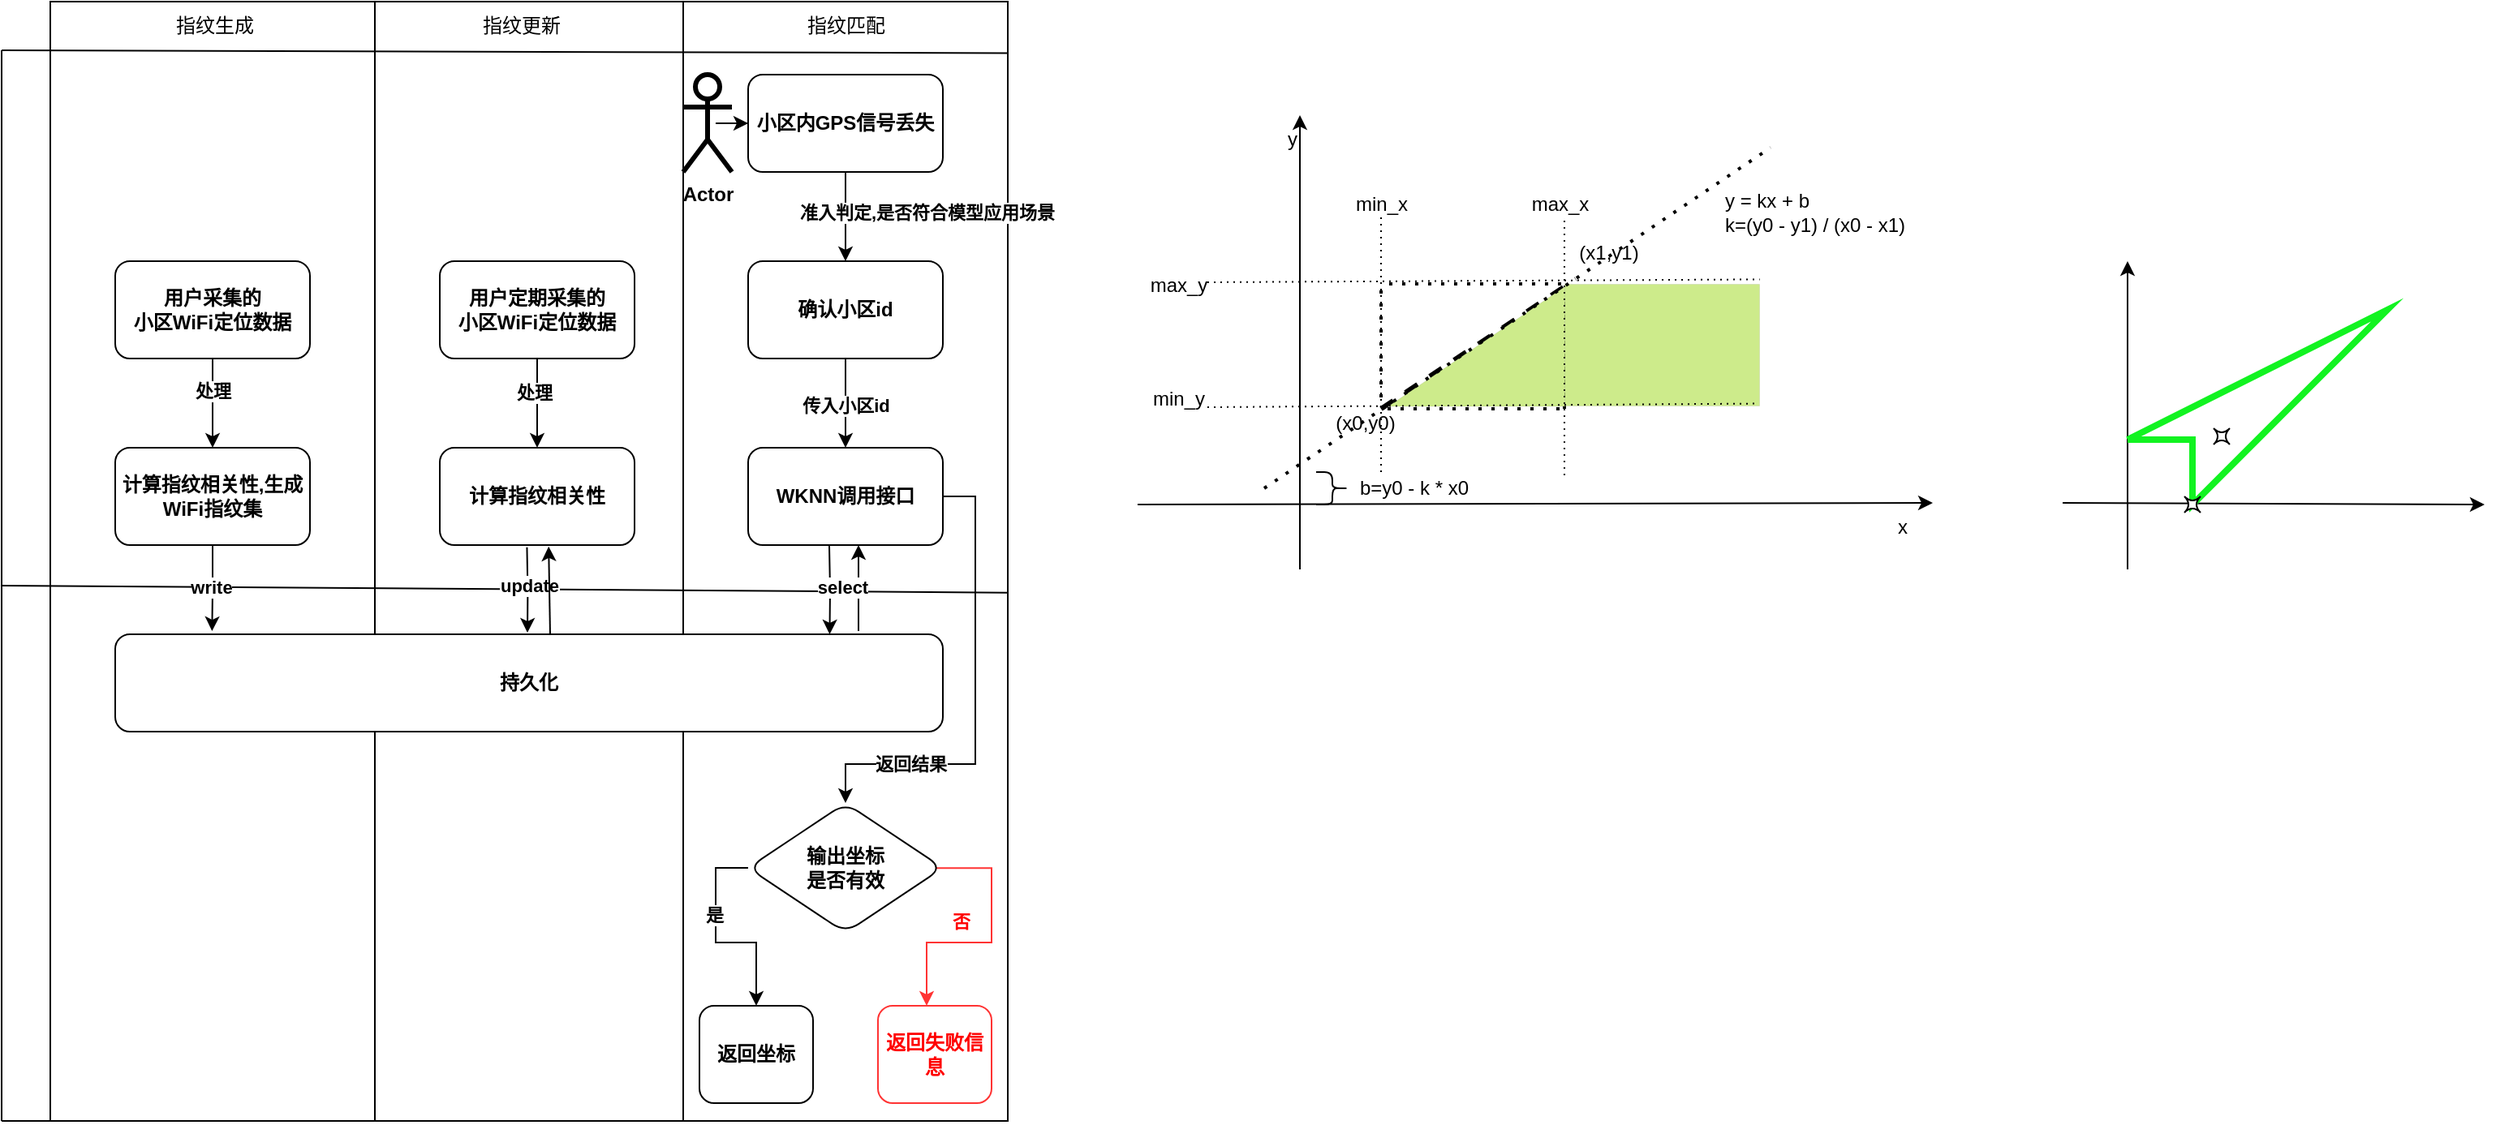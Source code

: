 <mxfile version="21.7.2" type="github">
  <diagram name="第 1 页" id="VmvPNF72lIQJqAyjgbWR">
    <mxGraphModel dx="867" dy="460" grid="1" gridSize="10" guides="1" tooltips="1" connect="1" arrows="1" fold="1" page="1" pageScale="1" pageWidth="10000" pageHeight="20000" math="0" shadow="0">
      <root>
        <mxCell id="0" />
        <mxCell id="1" parent="0" />
        <mxCell id="IVwioTwBHFfPIvTYG7Ah-43" value="" style="group;strokeWidth=0;" vertex="1" connectable="0" parent="1">
          <mxGeometry x="1267.5" y="292.5" width="225.5" height="95" as="geometry" />
        </mxCell>
        <mxCell id="IVwioTwBHFfPIvTYG7Ah-16" value="" style="group;rotation=-90;" vertex="1" connectable="0" parent="IVwioTwBHFfPIvTYG7Ah-43">
          <mxGeometry x="12.5" y="-11.5" width="95" height="120" as="geometry" />
        </mxCell>
        <mxCell id="IVwioTwBHFfPIvTYG7Ah-6" value="" style="endArrow=none;html=1;rounded=0;strokeWidth=3;dashed=1;" edge="1" parent="IVwioTwBHFfPIvTYG7Ah-16">
          <mxGeometry width="50" height="50" relative="1" as="geometry">
            <mxPoint x="-20" y="100" as="sourcePoint" />
            <mxPoint x="100" y="20" as="targetPoint" />
          </mxGeometry>
        </mxCell>
        <mxCell id="IVwioTwBHFfPIvTYG7Ah-11" value="" style="endArrow=none;dashed=1;html=1;dashPattern=1 3;strokeWidth=2;rounded=0;" edge="1" parent="IVwioTwBHFfPIvTYG7Ah-16">
          <mxGeometry width="50" height="50" relative="1" as="geometry">
            <mxPoint x="90" y="100" as="sourcePoint" />
            <mxPoint x="-20" y="100" as="targetPoint" />
          </mxGeometry>
        </mxCell>
        <mxCell id="IVwioTwBHFfPIvTYG7Ah-12" value="" style="endArrow=none;dashed=1;html=1;dashPattern=1 3;strokeWidth=2;rounded=0;" edge="1" parent="IVwioTwBHFfPIvTYG7Ah-16">
          <mxGeometry width="50" height="50" relative="1" as="geometry">
            <mxPoint x="93" y="100" as="sourcePoint" />
            <mxPoint x="93" y="30" as="targetPoint" />
          </mxGeometry>
        </mxCell>
        <mxCell id="IVwioTwBHFfPIvTYG7Ah-13" value="" style="endArrow=none;dashed=1;html=1;dashPattern=1 3;strokeWidth=2;rounded=0;" edge="1" parent="IVwioTwBHFfPIvTYG7Ah-16">
          <mxGeometry width="50" height="50" relative="1" as="geometry">
            <mxPoint x="-20" y="93" as="sourcePoint" />
            <mxPoint x="-20" y="23" as="targetPoint" />
          </mxGeometry>
        </mxCell>
        <mxCell id="IVwioTwBHFfPIvTYG7Ah-14" value="" style="endArrow=none;dashed=1;html=1;dashPattern=1 3;strokeWidth=2;rounded=0;" edge="1" parent="IVwioTwBHFfPIvTYG7Ah-16">
          <mxGeometry width="50" height="50" relative="1" as="geometry">
            <mxPoint x="91" y="23" as="sourcePoint" />
            <mxPoint x="-19" y="23" as="targetPoint" />
          </mxGeometry>
        </mxCell>
        <mxCell id="IVwioTwBHFfPIvTYG7Ah-41" value="" style="verticalLabelPosition=bottom;verticalAlign=top;html=1;shape=mxgraph.basic.orthogonal_triangle;rotation=-90;fillColor=#cdeb8b;strokeColor=#36393d;strokeWidth=0;" vertex="1" parent="IVwioTwBHFfPIvTYG7Ah-16">
          <mxGeometry x="1.75" y="7" width="73.75" height="108.75" as="geometry" />
        </mxCell>
        <mxCell id="IVwioTwBHFfPIvTYG7Ah-42" value="" style="verticalLabelPosition=bottom;verticalAlign=top;html=1;shape=mxgraph.basic.rect;fillColor2=none;strokeWidth=0;size=20;indent=5;fillColor=#cdeb8b;strokeColor=#36393d;" vertex="1" parent="IVwioTwBHFfPIvTYG7Ah-43">
          <mxGeometry x="105.5" y="11.5" width="120" height="75" as="geometry" />
        </mxCell>
        <mxCell id="E-d0GVuR9xcYd6iE6sYl-44" value="" style="group" parent="1" vertex="1" connectable="0">
          <mxGeometry x="410" y="130" width="620" height="690" as="geometry" />
        </mxCell>
        <mxCell id="E-d0GVuR9xcYd6iE6sYl-31" value="" style="group" parent="E-d0GVuR9xcYd6iE6sYl-44" vertex="1" connectable="0">
          <mxGeometry x="30" width="590" height="690" as="geometry" />
        </mxCell>
        <mxCell id="E-d0GVuR9xcYd6iE6sYl-30" value="" style="whiteSpace=wrap;html=1;" parent="E-d0GVuR9xcYd6iE6sYl-31" vertex="1">
          <mxGeometry width="590" height="690" as="geometry" />
        </mxCell>
        <mxCell id="E-d0GVuR9xcYd6iE6sYl-26" value="" style="endArrow=none;html=1;rounded=0;" parent="E-d0GVuR9xcYd6iE6sYl-31" edge="1">
          <mxGeometry width="50" height="50" relative="1" as="geometry">
            <mxPoint x="200" y="690" as="sourcePoint" />
            <mxPoint x="200" as="targetPoint" />
          </mxGeometry>
        </mxCell>
        <mxCell id="E-d0GVuR9xcYd6iE6sYl-27" value="" style="endArrow=none;html=1;rounded=0;" parent="E-d0GVuR9xcYd6iE6sYl-31" edge="1">
          <mxGeometry width="50" height="50" relative="1" as="geometry">
            <mxPoint x="390" y="690" as="sourcePoint" />
            <mxPoint x="390" as="targetPoint" />
          </mxGeometry>
        </mxCell>
        <mxCell id="E-d0GVuR9xcYd6iE6sYl-32" value="" style="endArrow=none;html=1;rounded=0;entryX=1;entryY=0.046;entryDx=0;entryDy=0;entryPerimeter=0;" parent="E-d0GVuR9xcYd6iE6sYl-31" target="E-d0GVuR9xcYd6iE6sYl-30" edge="1">
          <mxGeometry width="50" height="50" relative="1" as="geometry">
            <mxPoint x="-30" y="30" as="sourcePoint" />
            <mxPoint x="380" y="160" as="targetPoint" />
          </mxGeometry>
        </mxCell>
        <mxCell id="E-d0GVuR9xcYd6iE6sYl-37" value="指纹生成" style="text;html=1;align=center;verticalAlign=middle;resizable=0;points=[];autosize=1;strokeColor=none;fillColor=none;" parent="E-d0GVuR9xcYd6iE6sYl-31" vertex="1">
          <mxGeometry x="61" width="80" height="30" as="geometry" />
        </mxCell>
        <mxCell id="E-d0GVuR9xcYd6iE6sYl-38" value="指纹更新" style="text;html=1;align=center;verticalAlign=middle;resizable=0;points=[];autosize=1;strokeColor=none;fillColor=none;" parent="E-d0GVuR9xcYd6iE6sYl-31" vertex="1">
          <mxGeometry x="250" width="80" height="30" as="geometry" />
        </mxCell>
        <mxCell id="E-d0GVuR9xcYd6iE6sYl-40" value="指纹匹配" style="text;html=1;align=center;verticalAlign=middle;resizable=0;points=[];autosize=1;strokeColor=none;fillColor=none;" parent="E-d0GVuR9xcYd6iE6sYl-31" vertex="1">
          <mxGeometry x="450" width="80" height="30" as="geometry" />
        </mxCell>
        <mxCell id="ZMZ2Wo9jmOHN65GwbSHp-28" value="返回坐标" style="whiteSpace=wrap;html=1;rounded=1;fontStyle=1" parent="E-d0GVuR9xcYd6iE6sYl-31" vertex="1">
          <mxGeometry x="400" y="619" width="70" height="60" as="geometry" />
        </mxCell>
        <mxCell id="ZMZ2Wo9jmOHN65GwbSHp-31" value="返回失败信息" style="whiteSpace=wrap;html=1;rounded=1;fontStyle=1;fontColor=#FF0000;strokeColor=#FF3333;" parent="E-d0GVuR9xcYd6iE6sYl-31" vertex="1">
          <mxGeometry x="510" y="619" width="70" height="60" as="geometry" />
        </mxCell>
        <mxCell id="E-d0GVuR9xcYd6iE6sYl-33" value="" style="endArrow=none;html=1;rounded=0;" parent="E-d0GVuR9xcYd6iE6sYl-44" edge="1">
          <mxGeometry width="50" height="50" relative="1" as="geometry">
            <mxPoint y="690" as="sourcePoint" />
            <mxPoint y="30" as="targetPoint" />
          </mxGeometry>
        </mxCell>
        <mxCell id="E-d0GVuR9xcYd6iE6sYl-35" value="" style="endArrow=none;html=1;rounded=0;entryX=1;entryY=0.528;entryDx=0;entryDy=0;entryPerimeter=0;" parent="E-d0GVuR9xcYd6iE6sYl-44" target="E-d0GVuR9xcYd6iE6sYl-30" edge="1">
          <mxGeometry width="50" height="50" relative="1" as="geometry">
            <mxPoint y="360" as="sourcePoint" />
            <mxPoint x="620" y="360" as="targetPoint" />
          </mxGeometry>
        </mxCell>
        <mxCell id="ZMZ2Wo9jmOHN65GwbSHp-20" style="edgeStyle=orthogonalEdgeStyle;rounded=0;orthogonalLoop=1;jettySize=auto;html=1;entryX=0.5;entryY=0;entryDx=0;entryDy=0;fontStyle=1" parent="1" source="ZMZ2Wo9jmOHN65GwbSHp-1" target="ZMZ2Wo9jmOHN65GwbSHp-19" edge="1">
          <mxGeometry relative="1" as="geometry" />
        </mxCell>
        <mxCell id="E-d0GVuR9xcYd6iE6sYl-5" value="处理" style="edgeLabel;html=1;align=center;verticalAlign=middle;resizable=0;points=[];fontStyle=1" parent="ZMZ2Wo9jmOHN65GwbSHp-20" vertex="1" connectable="0">
          <mxGeometry x="-0.273" y="-1" relative="1" as="geometry">
            <mxPoint x="1" as="offset" />
          </mxGeometry>
        </mxCell>
        <mxCell id="ZMZ2Wo9jmOHN65GwbSHp-1" value="用户采集的&lt;br&gt;小区WiFi定位数据" style="rounded=1;whiteSpace=wrap;html=1;fontStyle=1" parent="1" vertex="1">
          <mxGeometry x="480" y="290" width="120" height="60" as="geometry" />
        </mxCell>
        <mxCell id="ZMZ2Wo9jmOHN65GwbSHp-22" style="edgeStyle=orthogonalEdgeStyle;rounded=0;orthogonalLoop=1;jettySize=auto;html=1;entryX=0.5;entryY=0;entryDx=0;entryDy=0;fontStyle=1" parent="1" source="ZMZ2Wo9jmOHN65GwbSHp-2" target="ZMZ2Wo9jmOHN65GwbSHp-13" edge="1">
          <mxGeometry relative="1" as="geometry" />
        </mxCell>
        <mxCell id="ZMZ2Wo9jmOHN65GwbSHp-23" value="传入小区id" style="edgeLabel;html=1;align=center;verticalAlign=middle;resizable=0;points=[];fontStyle=1" parent="ZMZ2Wo9jmOHN65GwbSHp-22" vertex="1" connectable="0">
          <mxGeometry x="-0.294" y="-1" relative="1" as="geometry">
            <mxPoint x="1" y="9" as="offset" />
          </mxGeometry>
        </mxCell>
        <mxCell id="ZMZ2Wo9jmOHN65GwbSHp-2" value="确认小区id" style="whiteSpace=wrap;html=1;rounded=1;fontStyle=1" parent="1" vertex="1">
          <mxGeometry x="870" y="290" width="120" height="60" as="geometry" />
        </mxCell>
        <mxCell id="ZMZ2Wo9jmOHN65GwbSHp-17" style="edgeStyle=orthogonalEdgeStyle;rounded=0;orthogonalLoop=1;jettySize=auto;html=1;fontStyle=1;entryX=0.75;entryY=1;entryDx=0;entryDy=0;" parent="1" edge="1">
          <mxGeometry relative="1" as="geometry">
            <mxPoint x="938" y="510" as="sourcePoint" />
            <mxPoint x="938" y="465" as="targetPoint" />
            <Array as="points">
              <mxPoint x="938" y="518" />
            </Array>
          </mxGeometry>
        </mxCell>
        <mxCell id="ZMZ2Wo9jmOHN65GwbSHp-6" value="持久化" style="whiteSpace=wrap;html=1;rounded=1;fontStyle=1" parent="1" vertex="1">
          <mxGeometry x="480" y="520" width="510" height="60" as="geometry" />
        </mxCell>
        <mxCell id="ZMZ2Wo9jmOHN65GwbSHp-11" style="edgeStyle=orthogonalEdgeStyle;rounded=0;orthogonalLoop=1;jettySize=auto;html=1;entryX=0;entryY=0.5;entryDx=0;entryDy=0;fontStyle=1" parent="1" source="ZMZ2Wo9jmOHN65GwbSHp-9" target="ZMZ2Wo9jmOHN65GwbSHp-12" edge="1">
          <mxGeometry relative="1" as="geometry">
            <mxPoint x="880" y="195" as="targetPoint" />
          </mxGeometry>
        </mxCell>
        <mxCell id="ZMZ2Wo9jmOHN65GwbSHp-9" value="Actor" style="shape=umlActor;verticalLabelPosition=bottom;verticalAlign=top;html=1;fontStyle=1;strokeWidth=3;" parent="1" vertex="1">
          <mxGeometry x="830" y="175" width="30" height="60" as="geometry" />
        </mxCell>
        <mxCell id="ZMZ2Wo9jmOHN65GwbSHp-14" value="" style="edgeStyle=orthogonalEdgeStyle;rounded=0;orthogonalLoop=1;jettySize=auto;html=1;entryX=0.5;entryY=0;entryDx=0;entryDy=0;fontStyle=1" parent="1" source="ZMZ2Wo9jmOHN65GwbSHp-12" target="ZMZ2Wo9jmOHN65GwbSHp-2" edge="1">
          <mxGeometry relative="1" as="geometry">
            <mxPoint x="1150" y="245" as="targetPoint" />
          </mxGeometry>
        </mxCell>
        <mxCell id="ZMZ2Wo9jmOHN65GwbSHp-15" value="准入判定,是否符合模型应用场景" style="edgeLabel;html=1;align=center;verticalAlign=middle;resizable=0;points=[];fontStyle=1" parent="ZMZ2Wo9jmOHN65GwbSHp-14" vertex="1" connectable="0">
          <mxGeometry x="-0.22" y="-3" relative="1" as="geometry">
            <mxPoint x="53" y="3" as="offset" />
          </mxGeometry>
        </mxCell>
        <mxCell id="ZMZ2Wo9jmOHN65GwbSHp-12" value="小区内GPS信号丢失" style="rounded=1;whiteSpace=wrap;html=1;fontStyle=1" parent="1" vertex="1">
          <mxGeometry x="870" y="175" width="120" height="60" as="geometry" />
        </mxCell>
        <mxCell id="ZMZ2Wo9jmOHN65GwbSHp-24" style="edgeStyle=orthogonalEdgeStyle;rounded=0;orthogonalLoop=1;jettySize=auto;html=1;entryX=0.824;entryY=0;entryDx=0;entryDy=0;exitX=0.25;exitY=1;exitDx=0;exitDy=0;fontStyle=1;entryPerimeter=0;" parent="1" edge="1">
          <mxGeometry relative="1" as="geometry">
            <mxPoint x="920" y="465" as="sourcePoint" />
            <mxPoint x="920.24" y="520" as="targetPoint" />
          </mxGeometry>
        </mxCell>
        <mxCell id="E-d0GVuR9xcYd6iE6sYl-24" value="select" style="edgeLabel;html=1;align=center;verticalAlign=middle;resizable=0;points=[];fontStyle=1" parent="ZMZ2Wo9jmOHN65GwbSHp-24" vertex="1" connectable="0">
          <mxGeometry x="-0.093" y="-3" relative="1" as="geometry">
            <mxPoint x="10" y="1" as="offset" />
          </mxGeometry>
        </mxCell>
        <mxCell id="ZMZ2Wo9jmOHN65GwbSHp-13" value="WKNN调用接口" style="whiteSpace=wrap;html=1;rounded=1;fontStyle=1" parent="1" vertex="1">
          <mxGeometry x="870" y="405" width="120" height="60" as="geometry" />
        </mxCell>
        <mxCell id="E-d0GVuR9xcYd6iE6sYl-2" style="edgeStyle=orthogonalEdgeStyle;rounded=0;orthogonalLoop=1;jettySize=auto;html=1;entryX=0.117;entryY=-0.033;entryDx=0;entryDy=0;entryPerimeter=0;fontStyle=1" parent="1" source="ZMZ2Wo9jmOHN65GwbSHp-19" target="ZMZ2Wo9jmOHN65GwbSHp-6" edge="1">
          <mxGeometry relative="1" as="geometry" />
        </mxCell>
        <mxCell id="E-d0GVuR9xcYd6iE6sYl-4" value="write" style="edgeLabel;html=1;align=center;verticalAlign=middle;resizable=0;points=[];fontStyle=1" parent="E-d0GVuR9xcYd6iE6sYl-2" vertex="1" connectable="0">
          <mxGeometry x="-0.062" y="-1" relative="1" as="geometry">
            <mxPoint y="1" as="offset" />
          </mxGeometry>
        </mxCell>
        <mxCell id="ZMZ2Wo9jmOHN65GwbSHp-19" value="计算指纹相关性,生成WiFi指纹集" style="whiteSpace=wrap;html=1;rounded=1;fontStyle=1" parent="1" vertex="1">
          <mxGeometry x="480" y="405" width="120" height="60" as="geometry" />
        </mxCell>
        <mxCell id="ZMZ2Wo9jmOHN65GwbSHp-29" value="" style="edgeStyle=orthogonalEdgeStyle;rounded=0;orthogonalLoop=1;jettySize=auto;html=1;fontStyle=1;exitX=0;exitY=0.5;exitDx=0;exitDy=0;" parent="1" source="ZMZ2Wo9jmOHN65GwbSHp-26" target="ZMZ2Wo9jmOHN65GwbSHp-28" edge="1">
          <mxGeometry relative="1" as="geometry">
            <Array as="points">
              <mxPoint x="850" y="664" />
              <mxPoint x="850" y="710" />
              <mxPoint x="875" y="710" />
            </Array>
          </mxGeometry>
        </mxCell>
        <mxCell id="ZMZ2Wo9jmOHN65GwbSHp-30" value="是" style="edgeLabel;html=1;align=center;verticalAlign=middle;resizable=0;points=[];fontStyle=1" parent="ZMZ2Wo9jmOHN65GwbSHp-29" vertex="1" connectable="0">
          <mxGeometry x="-0.253" y="-1" relative="1" as="geometry">
            <mxPoint as="offset" />
          </mxGeometry>
        </mxCell>
        <mxCell id="ZMZ2Wo9jmOHN65GwbSHp-32" value="" style="edgeStyle=orthogonalEdgeStyle;rounded=0;orthogonalLoop=1;jettySize=auto;html=1;fontStyle=1;fontColor=#FF0000;strokeColor=#FF3333;exitX=0.957;exitY=0.501;exitDx=0;exitDy=0;exitPerimeter=0;" parent="1" source="ZMZ2Wo9jmOHN65GwbSHp-26" target="ZMZ2Wo9jmOHN65GwbSHp-31" edge="1">
          <mxGeometry relative="1" as="geometry">
            <Array as="points">
              <mxPoint x="1020" y="664" />
              <mxPoint x="1020" y="710" />
              <mxPoint x="980" y="710" />
            </Array>
          </mxGeometry>
        </mxCell>
        <mxCell id="ZMZ2Wo9jmOHN65GwbSHp-33" value="否" style="edgeLabel;html=1;align=center;verticalAlign=middle;resizable=0;points=[];fontStyle=1;fontColor=#FF0000;" parent="ZMZ2Wo9jmOHN65GwbSHp-32" vertex="1" connectable="0">
          <mxGeometry x="-0.02" y="1" relative="1" as="geometry">
            <mxPoint x="-20" y="-11" as="offset" />
          </mxGeometry>
        </mxCell>
        <mxCell id="ZMZ2Wo9jmOHN65GwbSHp-26" value="输出坐标&lt;br&gt;是否有效" style="rhombus;whiteSpace=wrap;html=1;rounded=1;fontStyle=1" parent="1" vertex="1">
          <mxGeometry x="870" y="624" width="120" height="80" as="geometry" />
        </mxCell>
        <mxCell id="E-d0GVuR9xcYd6iE6sYl-12" style="edgeStyle=orthogonalEdgeStyle;rounded=0;orthogonalLoop=1;jettySize=auto;html=1;entryX=0.5;entryY=0;entryDx=0;entryDy=0;fontStyle=1" parent="1" source="E-d0GVuR9xcYd6iE6sYl-3" target="E-d0GVuR9xcYd6iE6sYl-6" edge="1">
          <mxGeometry relative="1" as="geometry" />
        </mxCell>
        <mxCell id="E-d0GVuR9xcYd6iE6sYl-14" value="处理" style="edgeLabel;html=1;align=center;verticalAlign=middle;resizable=0;points=[];fontStyle=1" parent="E-d0GVuR9xcYd6iE6sYl-12" vertex="1" connectable="0">
          <mxGeometry x="-0.236" y="-2" relative="1" as="geometry">
            <mxPoint as="offset" />
          </mxGeometry>
        </mxCell>
        <mxCell id="E-d0GVuR9xcYd6iE6sYl-3" value="用户定期采集的&lt;br&gt;小区WiFi定位数据" style="rounded=1;whiteSpace=wrap;html=1;fontStyle=1" parent="1" vertex="1">
          <mxGeometry x="680" y="290" width="120" height="60" as="geometry" />
        </mxCell>
        <mxCell id="E-d0GVuR9xcYd6iE6sYl-8" style="edgeStyle=orthogonalEdgeStyle;rounded=0;orthogonalLoop=1;jettySize=auto;html=1;exitX=0.306;exitY=1.023;exitDx=0;exitDy=0;fontStyle=1;exitPerimeter=0;" parent="1" edge="1">
          <mxGeometry relative="1" as="geometry">
            <mxPoint x="734" y="519" as="targetPoint" />
            <mxPoint x="733.72" y="466.38" as="sourcePoint" />
          </mxGeometry>
        </mxCell>
        <mxCell id="E-d0GVuR9xcYd6iE6sYl-9" value="update" style="edgeLabel;html=1;align=center;verticalAlign=middle;resizable=0;points=[];fontStyle=1" parent="E-d0GVuR9xcYd6iE6sYl-8" vertex="1" connectable="0">
          <mxGeometry x="-0.119" y="-1" relative="1" as="geometry">
            <mxPoint x="2" as="offset" />
          </mxGeometry>
        </mxCell>
        <mxCell id="E-d0GVuR9xcYd6iE6sYl-10" value="" style="endArrow=classic;html=1;rounded=0;fontStyle=1;entryX=0.609;entryY=1.015;entryDx=0;entryDy=0;entryPerimeter=0;" parent="1" edge="1">
          <mxGeometry width="50" height="50" relative="1" as="geometry">
            <mxPoint x="748" y="520" as="sourcePoint" />
            <mxPoint x="747.08" y="465.9" as="targetPoint" />
          </mxGeometry>
        </mxCell>
        <mxCell id="E-d0GVuR9xcYd6iE6sYl-6" value="计算指纹相关性" style="whiteSpace=wrap;html=1;rounded=1;fontStyle=1" parent="1" vertex="1">
          <mxGeometry x="680" y="405" width="120" height="60" as="geometry" />
        </mxCell>
        <mxCell id="E-d0GVuR9xcYd6iE6sYl-21" style="edgeStyle=orthogonalEdgeStyle;rounded=0;orthogonalLoop=1;jettySize=auto;html=1;entryX=0.5;entryY=0;entryDx=0;entryDy=0;fontStyle=1;exitX=1;exitY=0.5;exitDx=0;exitDy=0;" parent="1" source="ZMZ2Wo9jmOHN65GwbSHp-13" target="ZMZ2Wo9jmOHN65GwbSHp-26" edge="1">
          <mxGeometry relative="1" as="geometry">
            <mxPoint x="930" y="580" as="sourcePoint" />
            <mxPoint x="930" y="613" as="targetPoint" />
            <Array as="points">
              <mxPoint x="1010" y="435" />
              <mxPoint x="1010" y="600" />
              <mxPoint x="930" y="600" />
            </Array>
          </mxGeometry>
        </mxCell>
        <mxCell id="E-d0GVuR9xcYd6iE6sYl-22" value="返回结果" style="edgeLabel;html=1;align=center;verticalAlign=middle;resizable=0;points=[];fontStyle=1" parent="E-d0GVuR9xcYd6iE6sYl-21" vertex="1" connectable="0">
          <mxGeometry x="-0.062" y="-1" relative="1" as="geometry">
            <mxPoint x="-39" y="49" as="offset" />
          </mxGeometry>
        </mxCell>
        <mxCell id="E-d0GVuR9xcYd6iE6sYl-34" value="" style="endArrow=none;html=1;rounded=0;entryX=0;entryY=1;entryDx=0;entryDy=0;" parent="1" target="E-d0GVuR9xcYd6iE6sYl-30" edge="1">
          <mxGeometry width="50" height="50" relative="1" as="geometry">
            <mxPoint x="410" y="820" as="sourcePoint" />
            <mxPoint x="780" y="560" as="targetPoint" />
          </mxGeometry>
        </mxCell>
        <mxCell id="IVwioTwBHFfPIvTYG7Ah-1" value="" style="endArrow=classic;html=1;rounded=0;" edge="1" parent="1">
          <mxGeometry width="50" height="50" relative="1" as="geometry">
            <mxPoint x="1680" y="439" as="sourcePoint" />
            <mxPoint x="1940" y="440" as="targetPoint" />
          </mxGeometry>
        </mxCell>
        <mxCell id="IVwioTwBHFfPIvTYG7Ah-2" value="" style="endArrow=classic;html=1;rounded=0;" edge="1" parent="1">
          <mxGeometry width="50" height="50" relative="1" as="geometry">
            <mxPoint x="1720" y="480" as="sourcePoint" />
            <mxPoint x="1720" y="290" as="targetPoint" />
          </mxGeometry>
        </mxCell>
        <mxCell id="IVwioTwBHFfPIvTYG7Ah-3" value="" style="endArrow=none;html=1;rounded=0;strokeWidth=4;strokeColor=#12f321;" edge="1" parent="1">
          <mxGeometry width="50" height="50" relative="1" as="geometry">
            <mxPoint x="1720" y="400" as="sourcePoint" />
            <mxPoint x="1720" y="400" as="targetPoint" />
            <Array as="points">
              <mxPoint x="1740" y="400" />
              <mxPoint x="1760" y="400" />
              <mxPoint x="1760" y="440" />
              <mxPoint x="1880" y="320" />
            </Array>
          </mxGeometry>
        </mxCell>
        <mxCell id="IVwioTwBHFfPIvTYG7Ah-4" value="" style="endArrow=classic;html=1;rounded=0;" edge="1" parent="1">
          <mxGeometry width="50" height="50" relative="1" as="geometry">
            <mxPoint x="1110" y="440" as="sourcePoint" />
            <mxPoint x="1600" y="439" as="targetPoint" />
          </mxGeometry>
        </mxCell>
        <mxCell id="IVwioTwBHFfPIvTYG7Ah-5" value="" style="endArrow=classic;html=1;rounded=0;" edge="1" parent="1">
          <mxGeometry width="50" height="50" relative="1" as="geometry">
            <mxPoint x="1210" y="480" as="sourcePoint" />
            <mxPoint x="1210" y="200" as="targetPoint" />
          </mxGeometry>
        </mxCell>
        <mxCell id="IVwioTwBHFfPIvTYG7Ah-7" value="(x0,y0)" style="text;html=1;align=center;verticalAlign=middle;resizable=0;points=[];autosize=1;strokeColor=none;fillColor=none;" vertex="1" parent="1">
          <mxGeometry x="1220" y="375" width="60" height="30" as="geometry" />
        </mxCell>
        <mxCell id="IVwioTwBHFfPIvTYG7Ah-8" value="(x1,y1)" style="text;html=1;align=center;verticalAlign=middle;resizable=0;points=[];autosize=1;strokeColor=none;fillColor=none;" vertex="1" parent="1">
          <mxGeometry x="1370" y="270" width="60" height="30" as="geometry" />
        </mxCell>
        <mxCell id="IVwioTwBHFfPIvTYG7Ah-32" value="" style="endArrow=none;dashed=1;html=1;dashPattern=1 3;strokeWidth=1;rounded=0;entryX=1.003;entryY=-0.037;entryDx=0;entryDy=0;entryPerimeter=0;" edge="1" parent="1" target="IVwioTwBHFfPIvTYG7Ah-42">
          <mxGeometry width="50" height="50" relative="1" as="geometry">
            <mxPoint x="1153" y="303" as="sourcePoint" />
            <mxPoint x="1483" y="303" as="targetPoint" />
          </mxGeometry>
        </mxCell>
        <mxCell id="IVwioTwBHFfPIvTYG7Ah-33" value="" style="endArrow=none;dashed=1;html=1;dashPattern=1 3;strokeWidth=1;rounded=0;entryX=0.979;entryY=0.984;entryDx=0;entryDy=0;entryPerimeter=0;" edge="1" parent="1" target="IVwioTwBHFfPIvTYG7Ah-42">
          <mxGeometry width="50" height="50" relative="1" as="geometry">
            <mxPoint x="1153" y="380" as="sourcePoint" />
            <mxPoint x="1483" y="380" as="targetPoint" />
          </mxGeometry>
        </mxCell>
        <mxCell id="IVwioTwBHFfPIvTYG7Ah-34" value="max_y" style="text;html=1;align=center;verticalAlign=middle;resizable=0;points=[];autosize=1;strokeColor=none;fillColor=none;" vertex="1" parent="1">
          <mxGeometry x="1105" y="290" width="60" height="30" as="geometry" />
        </mxCell>
        <mxCell id="IVwioTwBHFfPIvTYG7Ah-35" value="min_y" style="text;html=1;align=center;verticalAlign=middle;resizable=0;points=[];autosize=1;strokeColor=none;fillColor=none;" vertex="1" parent="1">
          <mxGeometry x="1105" y="360" width="60" height="30" as="geometry" />
        </mxCell>
        <mxCell id="IVwioTwBHFfPIvTYG7Ah-36" value="" style="endArrow=none;dashed=1;html=1;dashPattern=1 3;strokeWidth=1;rounded=0;" edge="1" parent="1">
          <mxGeometry width="50" height="50" relative="1" as="geometry">
            <mxPoint x="1260" y="420" as="sourcePoint" />
            <mxPoint x="1260" y="260" as="targetPoint" />
          </mxGeometry>
        </mxCell>
        <mxCell id="IVwioTwBHFfPIvTYG7Ah-37" value="" style="endArrow=none;dashed=1;html=1;dashPattern=1 3;strokeWidth=1;rounded=0;" edge="1" parent="1">
          <mxGeometry width="50" height="50" relative="1" as="geometry">
            <mxPoint x="1373" y="422" as="sourcePoint" />
            <mxPoint x="1373" y="262" as="targetPoint" />
          </mxGeometry>
        </mxCell>
        <mxCell id="IVwioTwBHFfPIvTYG7Ah-38" value="min_x" style="text;html=1;align=center;verticalAlign=middle;resizable=0;points=[];autosize=1;strokeColor=none;fillColor=none;" vertex="1" parent="1">
          <mxGeometry x="1230" y="240" width="60" height="30" as="geometry" />
        </mxCell>
        <mxCell id="IVwioTwBHFfPIvTYG7Ah-39" value="max_x" style="text;html=1;align=center;verticalAlign=middle;resizable=0;points=[];autosize=1;strokeColor=none;fillColor=none;" vertex="1" parent="1">
          <mxGeometry x="1340" y="240" width="60" height="30" as="geometry" />
        </mxCell>
        <mxCell id="IVwioTwBHFfPIvTYG7Ah-44" value="" style="endArrow=none;dashed=1;html=1;dashPattern=1 3;strokeWidth=2;rounded=0;" edge="1" parent="1">
          <mxGeometry width="50" height="50" relative="1" as="geometry">
            <mxPoint x="1188" y="430" as="sourcePoint" />
            <mxPoint x="1500" y="220" as="targetPoint" />
          </mxGeometry>
        </mxCell>
        <mxCell id="IVwioTwBHFfPIvTYG7Ah-17" value="&lt;font style=&quot;font-size: 12px;&quot;&gt;y = kx + b&lt;br&gt;k=(y0 - y1) / (x0 - x1)&lt;/font&gt;" style="text;html=1;align=left;verticalAlign=middle;resizable=0;points=[];autosize=1;strokeColor=none;fillColor=none;fontSize=9;" vertex="1" parent="1">
          <mxGeometry x="1470" y="240" width="140" height="40" as="geometry" />
        </mxCell>
        <mxCell id="IVwioTwBHFfPIvTYG7Ah-46" value="" style="shape=curlyBracket;whiteSpace=wrap;html=1;rounded=1;flipH=1;labelPosition=right;verticalLabelPosition=middle;align=left;verticalAlign=middle;size=0.5;" vertex="1" parent="1">
          <mxGeometry x="1220" y="420" width="20" height="20" as="geometry" />
        </mxCell>
        <mxCell id="IVwioTwBHFfPIvTYG7Ah-47" value="b=y0 - k * x0" style="text;html=1;align=center;verticalAlign=middle;resizable=0;points=[];autosize=1;strokeColor=none;fillColor=none;" vertex="1" parent="1">
          <mxGeometry x="1230" y="415" width="100" height="30" as="geometry" />
        </mxCell>
        <mxCell id="IVwioTwBHFfPIvTYG7Ah-49" value="x" style="text;html=1;align=center;verticalAlign=middle;resizable=0;points=[];autosize=1;strokeColor=none;fillColor=none;" vertex="1" parent="1">
          <mxGeometry x="1566" y="439" width="30" height="30" as="geometry" />
        </mxCell>
        <mxCell id="IVwioTwBHFfPIvTYG7Ah-50" value="y" style="text;html=1;align=center;verticalAlign=middle;resizable=0;points=[];autosize=1;strokeColor=none;fillColor=none;" vertex="1" parent="1">
          <mxGeometry x="1190" y="200" width="30" height="30" as="geometry" />
        </mxCell>
        <mxCell id="IVwioTwBHFfPIvTYG7Ah-51" value="" style="shape=switch;whiteSpace=wrap;html=1;" vertex="1" parent="1">
          <mxGeometry x="1773" y="393" width="10" height="10" as="geometry" />
        </mxCell>
        <mxCell id="IVwioTwBHFfPIvTYG7Ah-52" value="" style="shape=switch;whiteSpace=wrap;html=1;" vertex="1" parent="1">
          <mxGeometry x="1755" y="435" width="10" height="10" as="geometry" />
        </mxCell>
      </root>
    </mxGraphModel>
  </diagram>
</mxfile>
